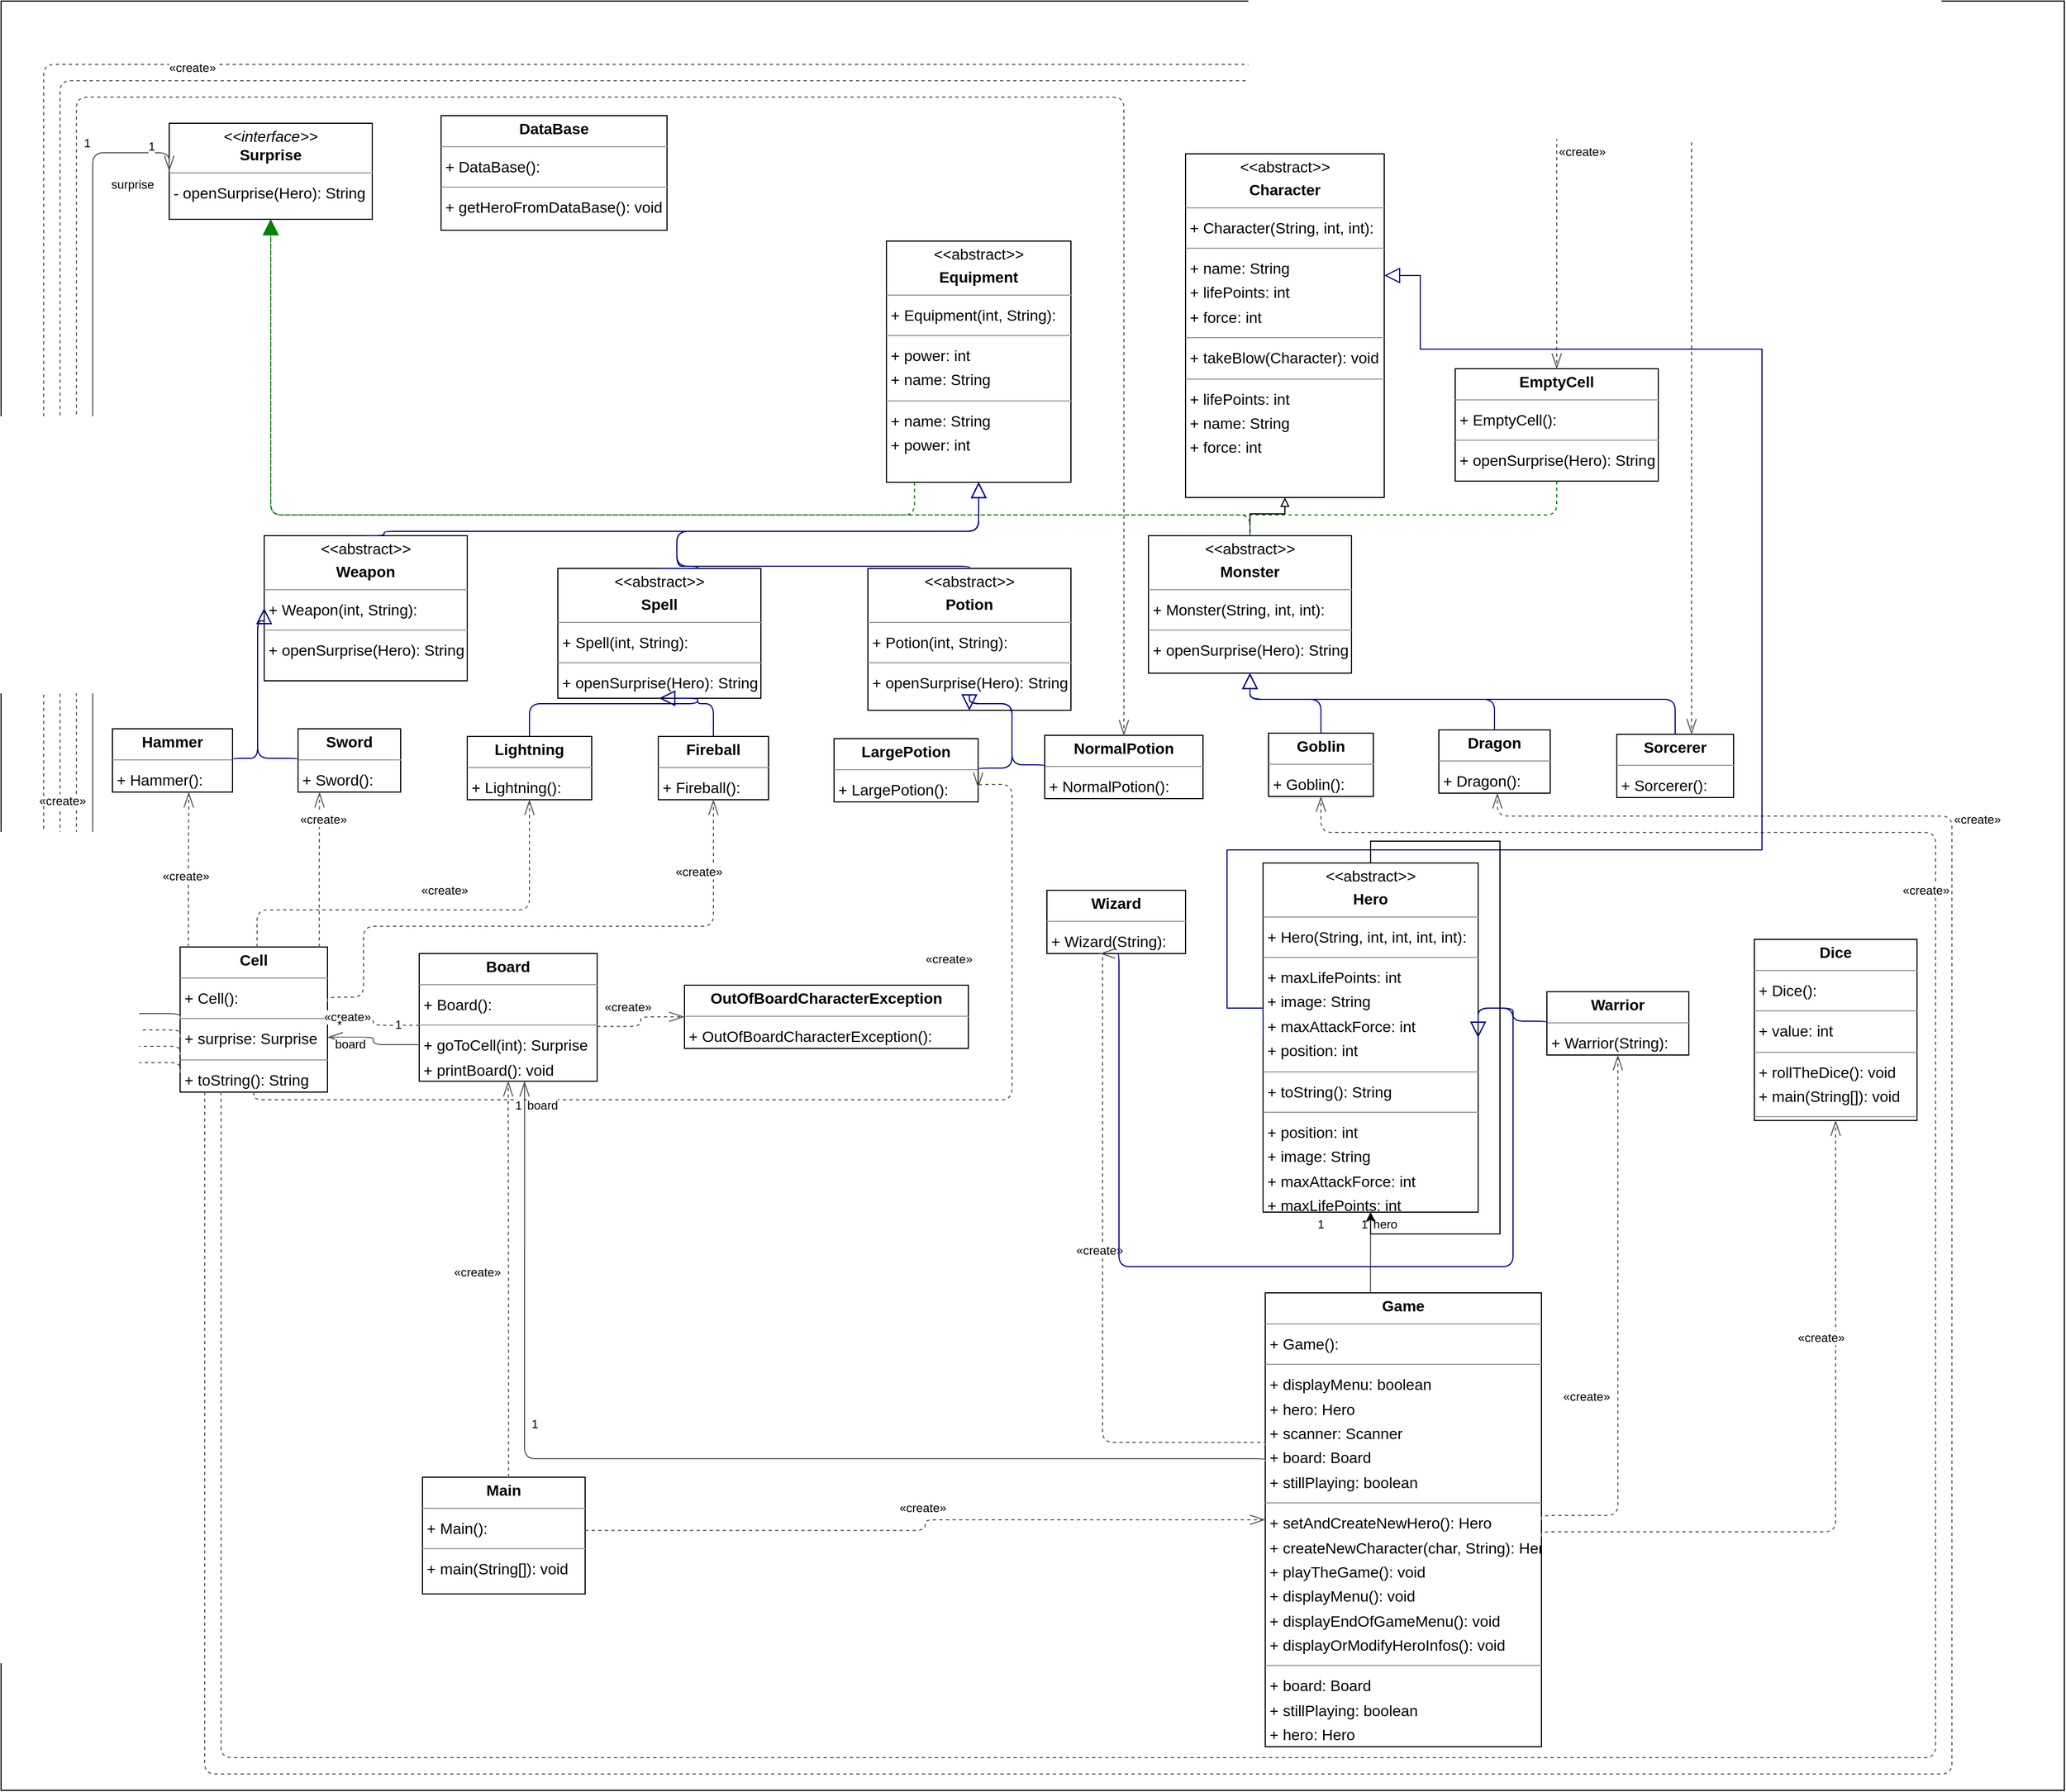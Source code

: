 <mxfile version="18.0.6"><diagram id="Ma9nxzxlFUcB8qag4W-O" name="Page-1"><mxGraphModel dx="3690" dy="2397" grid="1" gridSize="10" guides="1" tooltips="1" connect="1" arrows="1" fold="1" page="1" pageScale="1" pageWidth="2336" pageHeight="1654" background="none" math="0" shadow="0"><root><mxCell id="0"/><mxCell id="1" parent="0"/><mxCell id="KlHQ3Iek662mS0o8JOqW-6" value="" style="whiteSpace=wrap;html=1;" vertex="1" parent="1"><mxGeometry x="-230" y="-120" width="1890" height="1640" as="geometry"/></mxCell><mxCell id="node0" value="&lt;p style=&quot;margin:0px;margin-top:4px;text-align:center;&quot;&gt;&lt;b&gt;Board&lt;/b&gt;&lt;/p&gt;&lt;hr size=&quot;1&quot;/&gt;&lt;p style=&quot;margin:0 0 0 4px;line-height:1.6;&quot;&gt;+ Board(): &lt;/p&gt;&lt;hr size=&quot;1&quot;/&gt;&lt;p style=&quot;margin:0 0 0 4px;line-height:1.6;&quot;&gt;+ goToCell(int): Surprise&lt;br/&gt;+ printBoard(): void&lt;/p&gt;" style="verticalAlign=top;align=left;overflow=fill;fontSize=14;fontFamily=Helvetica;html=1;rounded=0;shadow=0;comic=0;labelBackgroundColor=none;strokeWidth=1;" parent="1" vertex="1"><mxGeometry x="153" y="753" width="163" height="117" as="geometry"/></mxCell><mxCell id="node24" value="&lt;p style=&quot;margin:0px;margin-top:4px;text-align:center;&quot;&gt;&lt;b&gt;Cell&lt;/b&gt;&lt;/p&gt;&lt;hr size=&quot;1&quot;/&gt;&lt;p style=&quot;margin:0 0 0 4px;line-height:1.6;&quot;&gt;+ Cell(): &lt;/p&gt;&lt;hr size=&quot;1&quot;/&gt;&lt;p style=&quot;margin:0 0 0 4px;line-height:1.6;&quot;&gt;+ surprise: Surprise&lt;/p&gt;&lt;hr size=&quot;1&quot;/&gt;&lt;p style=&quot;margin:0 0 0 4px;line-height:1.6;&quot;&gt;+ toString(): String&lt;/p&gt;&lt;hr size=&quot;1&quot;/&gt;&lt;p style=&quot;margin:0 0 0 4px;line-height:1.6;&quot;&gt;+ surprise: Surprise&lt;/p&gt;" style="verticalAlign=top;align=left;overflow=fill;fontSize=14;fontFamily=Helvetica;html=1;rounded=0;shadow=0;comic=0;labelBackgroundColor=none;strokeWidth=1;" parent="1" vertex="1"><mxGeometry x="-66" y="747" width="135" height="133" as="geometry"/></mxCell><mxCell id="node17" value="&lt;p style=&quot;margin:0px;margin-top:4px;text-align:center;&quot;&gt;&lt;i&gt;&amp;lt;&amp;lt;&lt;/i&gt;abstract&lt;i&gt;&amp;gt;&amp;gt;&lt;/i&gt;&lt;/p&gt;&lt;p style=&quot;margin:0px;margin-top:4px;text-align:center;&quot;&gt;&lt;b&gt;&lt;/b&gt;&lt;/p&gt;&lt;p style=&quot;margin:0px;margin-top:4px;text-align:center;&quot;&gt;&lt;b&gt;Character&lt;/b&gt;&lt;/p&gt;&lt;hr size=&quot;1&quot;&gt;&lt;p style=&quot;margin:0 0 0 4px;line-height:1.6;&quot;&gt;+ Character(String, int, int): &lt;/p&gt;&lt;hr size=&quot;1&quot;&gt;&lt;p style=&quot;margin:0 0 0 4px;line-height:1.6;&quot;&gt;+ name: String&lt;br&gt;+ lifePoints: int&lt;br&gt;+ force: int&lt;/p&gt;&lt;hr size=&quot;1&quot;&gt;&lt;p style=&quot;margin:0 0 0 4px;line-height:1.6;&quot;&gt;+ takeBlow(Character): void&lt;/p&gt;&lt;hr size=&quot;1&quot;&gt;&lt;p style=&quot;margin:0 0 0 4px;line-height:1.6;&quot;&gt;+ lifePoints: int&lt;br&gt;+ name: String&lt;br&gt;+ force: int&lt;/p&gt;" style="verticalAlign=top;align=left;overflow=fill;fontSize=14;fontFamily=Helvetica;html=1;rounded=0;shadow=0;comic=0;labelBackgroundColor=none;strokeWidth=1;" parent="1" vertex="1"><mxGeometry x="855" y="20" width="182" height="315" as="geometry"/></mxCell><mxCell id="node3" value="&lt;p style=&quot;margin:0px;margin-top:4px;text-align:center;&quot;&gt;&lt;b&gt;DataBase&lt;/b&gt;&lt;/p&gt;&lt;hr size=&quot;1&quot;/&gt;&lt;p style=&quot;margin:0 0 0 4px;line-height:1.6;&quot;&gt;+ DataBase(): &lt;/p&gt;&lt;hr size=&quot;1&quot;/&gt;&lt;p style=&quot;margin:0 0 0 4px;line-height:1.6;&quot;&gt;+ getHeroFromDataBase(): void&lt;/p&gt;" style="verticalAlign=top;align=left;overflow=fill;fontSize=14;fontFamily=Helvetica;html=1;rounded=0;shadow=0;comic=0;labelBackgroundColor=none;strokeWidth=1;" parent="1" vertex="1"><mxGeometry x="173" y="-15" width="207" height="105" as="geometry"/></mxCell><mxCell id="node11" value="&lt;p style=&quot;margin:0px;margin-top:4px;text-align:center;&quot;&gt;&lt;b&gt;Dice&lt;/b&gt;&lt;/p&gt;&lt;hr size=&quot;1&quot;/&gt;&lt;p style=&quot;margin:0 0 0 4px;line-height:1.6;&quot;&gt;+ Dice(): &lt;/p&gt;&lt;hr size=&quot;1&quot;/&gt;&lt;p style=&quot;margin:0 0 0 4px;line-height:1.6;&quot;&gt;+ value: int&lt;/p&gt;&lt;hr size=&quot;1&quot;/&gt;&lt;p style=&quot;margin:0 0 0 4px;line-height:1.6;&quot;&gt;+ rollTheDice(): void&lt;br/&gt;+ main(String[]): void&lt;/p&gt;&lt;hr size=&quot;1&quot;/&gt;&lt;p style=&quot;margin:0 0 0 4px;line-height:1.6;&quot;&gt;+ value: int&lt;/p&gt;" style="verticalAlign=top;align=left;overflow=fill;fontSize=14;fontFamily=Helvetica;html=1;rounded=0;shadow=0;comic=0;labelBackgroundColor=none;strokeWidth=1;" parent="1" vertex="1"><mxGeometry x="1376" y="740" width="149" height="166" as="geometry"/></mxCell><mxCell id="node7" value="&lt;p style=&quot;margin:0px;margin-top:4px;text-align:center;&quot;&gt;&lt;b&gt;Dragon&lt;/b&gt;&lt;/p&gt;&lt;hr size=&quot;1&quot;/&gt;&lt;p style=&quot;margin:0 0 0 4px;line-height:1.6;&quot;&gt;+ Dragon(): &lt;/p&gt;" style="verticalAlign=top;align=left;overflow=fill;fontSize=14;fontFamily=Helvetica;html=1;rounded=0;shadow=0;comic=0;labelBackgroundColor=none;strokeWidth=1;" parent="1" vertex="1"><mxGeometry x="1087" y="548" width="102" height="58" as="geometry"/></mxCell><mxCell id="node20" value="&lt;p style=&quot;margin:0px;margin-top:4px;text-align:center;&quot;&gt;&lt;b&gt;EmptyCell&lt;/b&gt;&lt;/p&gt;&lt;hr size=&quot;1&quot;/&gt;&lt;p style=&quot;margin:0 0 0 4px;line-height:1.6;&quot;&gt;+ EmptyCell(): &lt;/p&gt;&lt;hr size=&quot;1&quot;/&gt;&lt;p style=&quot;margin:0 0 0 4px;line-height:1.6;&quot;&gt;+ openSurprise(Hero): String&lt;/p&gt;" style="verticalAlign=top;align=left;overflow=fill;fontSize=14;fontFamily=Helvetica;html=1;rounded=0;shadow=0;comic=0;labelBackgroundColor=none;strokeWidth=1;" parent="1" vertex="1"><mxGeometry x="1102" y="217" width="186" height="103" as="geometry"/></mxCell><mxCell id="node26" value="&lt;p style=&quot;margin:0px;margin-top:4px;text-align:center;&quot;&gt;&lt;i&gt;&amp;lt;&amp;lt;&lt;/i&gt;abstract&lt;i&gt;&amp;gt;&amp;gt;&lt;/i&gt;&lt;/p&gt;&lt;p style=&quot;margin:0px;margin-top:4px;text-align:center;&quot;&gt;&lt;b&gt;&lt;/b&gt;&lt;/p&gt;&lt;p style=&quot;margin:0px;margin-top:4px;text-align:center;&quot;&gt;&lt;b&gt;Equipment&lt;/b&gt;&lt;/p&gt;&lt;hr size=&quot;1&quot;&gt;&lt;p style=&quot;margin:0 0 0 4px;line-height:1.6;&quot;&gt;+ Equipment(int, String): &lt;/p&gt;&lt;hr size=&quot;1&quot;&gt;&lt;p style=&quot;margin:0 0 0 4px;line-height:1.6;&quot;&gt;+ power: int&lt;br&gt;+ name: String&lt;/p&gt;&lt;hr size=&quot;1&quot;&gt;&lt;p style=&quot;margin:0 0 0 4px;line-height:1.6;&quot;&gt;+ name: String&lt;br&gt;+ power: int&lt;/p&gt;" style="verticalAlign=top;align=left;overflow=fill;fontSize=14;fontFamily=Helvetica;html=1;rounded=0;shadow=0;comic=0;labelBackgroundColor=none;strokeWidth=1;" parent="1" vertex="1"><mxGeometry x="581" y="100" width="169" height="221" as="geometry"/></mxCell><mxCell id="node10" value="&lt;p style=&quot;margin:0px;margin-top:4px;text-align:center;&quot;&gt;&lt;b&gt;Fireball&lt;/b&gt;&lt;/p&gt;&lt;hr size=&quot;1&quot;/&gt;&lt;p style=&quot;margin:0 0 0 4px;line-height:1.6;&quot;&gt;+ Fireball(): &lt;/p&gt;" style="verticalAlign=top;align=left;overflow=fill;fontSize=14;fontFamily=Helvetica;html=1;rounded=0;shadow=0;comic=0;labelBackgroundColor=none;strokeWidth=1;" parent="1" vertex="1"><mxGeometry x="372" y="554" width="101" height="58" as="geometry"/></mxCell><mxCell id="node19" value="&lt;p style=&quot;margin:0px;margin-top:4px;text-align:center;&quot;&gt;&lt;b&gt;Game&lt;/b&gt;&lt;/p&gt;&lt;hr size=&quot;1&quot;/&gt;&lt;p style=&quot;margin:0 0 0 4px;line-height:1.6;&quot;&gt;+ Game(): &lt;/p&gt;&lt;hr size=&quot;1&quot;/&gt;&lt;p style=&quot;margin:0 0 0 4px;line-height:1.6;&quot;&gt;+ displayMenu: boolean&lt;br/&gt;+ hero: Hero&lt;br/&gt;+ scanner: Scanner&lt;br/&gt;+ board: Board&lt;br/&gt;+ stillPlaying: boolean&lt;/p&gt;&lt;hr size=&quot;1&quot;/&gt;&lt;p style=&quot;margin:0 0 0 4px;line-height:1.6;&quot;&gt;+ setAndCreateNewHero(): Hero&lt;br/&gt;+ createNewCharacter(char, String): Hero&lt;br/&gt;+ playTheGame(): void&lt;br/&gt;+ displayMenu(): void&lt;br/&gt;+ displayEndOfGameMenu(): void&lt;br/&gt;+ displayOrModifyHeroInfos(): void&lt;/p&gt;&lt;hr size=&quot;1&quot;/&gt;&lt;p style=&quot;margin:0 0 0 4px;line-height:1.6;&quot;&gt;+ board: Board&lt;br/&gt;+ stillPlaying: boolean&lt;br/&gt;+ hero: Hero&lt;br/&gt;+ scanner: Scanner&lt;br/&gt;+ displayMenu: boolean&lt;/p&gt;" style="verticalAlign=top;align=left;overflow=fill;fontSize=14;fontFamily=Helvetica;html=1;rounded=0;shadow=0;comic=0;labelBackgroundColor=none;strokeWidth=1;" parent="1" vertex="1"><mxGeometry x="928" y="1064" width="253" height="416" as="geometry"/></mxCell><mxCell id="node22" value="&lt;p style=&quot;margin:0px;margin-top:4px;text-align:center;&quot;&gt;&lt;b&gt;Goblin&lt;/b&gt;&lt;/p&gt;&lt;hr size=&quot;1&quot;/&gt;&lt;p style=&quot;margin:0 0 0 4px;line-height:1.6;&quot;&gt;+ Goblin(): &lt;/p&gt;" style="verticalAlign=top;align=left;overflow=fill;fontSize=14;fontFamily=Helvetica;html=1;rounded=0;shadow=0;comic=0;labelBackgroundColor=none;strokeWidth=1;" parent="1" vertex="1"><mxGeometry x="931" y="551" width="96" height="58" as="geometry"/></mxCell><mxCell id="node4" value="&lt;p style=&quot;margin:0px;margin-top:4px;text-align:center;&quot;&gt;&lt;b&gt;Hammer&lt;/b&gt;&lt;/p&gt;&lt;hr size=&quot;1&quot;/&gt;&lt;p style=&quot;margin:0 0 0 4px;line-height:1.6;&quot;&gt;+ Hammer(): &lt;/p&gt;" style="verticalAlign=top;align=left;overflow=fill;fontSize=14;fontFamily=Helvetica;html=1;rounded=0;shadow=0;comic=0;labelBackgroundColor=none;strokeWidth=1;" parent="1" vertex="1"><mxGeometry x="-128" y="547" width="110" height="58" as="geometry"/></mxCell><mxCell id="node5" value="&lt;p style=&quot;margin:0px;margin-top:4px;text-align:center;&quot;&gt;&lt;i&gt;&amp;lt;&amp;lt;&lt;/i&gt;abstract&lt;i&gt;&amp;gt;&amp;gt;&lt;/i&gt;&lt;/p&gt;&lt;p style=&quot;margin:0px;margin-top:4px;text-align:center;&quot;&gt;&lt;/p&gt;&lt;p style=&quot;margin:0px;margin-top:4px;text-align:center;&quot;&gt;&lt;b&gt;Hero&lt;/b&gt;&lt;/p&gt;&lt;hr size=&quot;1&quot;&gt;&lt;p style=&quot;margin:0 0 0 4px;line-height:1.6;&quot;&gt;+ Hero(String, int, int, int, int): &lt;/p&gt;&lt;hr size=&quot;1&quot;&gt;&lt;p style=&quot;margin:0 0 0 4px;line-height:1.6;&quot;&gt;+ maxLifePoints: int&lt;br&gt;+ image: String&lt;br&gt;+ maxAttackForce: int&lt;br&gt;+ position: int&lt;/p&gt;&lt;hr size=&quot;1&quot;&gt;&lt;p style=&quot;margin:0 0 0 4px;line-height:1.6;&quot;&gt;+ toString(): String&lt;/p&gt;&lt;hr size=&quot;1&quot;&gt;&lt;p style=&quot;margin:0 0 0 4px;line-height:1.6;&quot;&gt;+ position: int&lt;br&gt;+ image: String&lt;br&gt;+ maxAttackForce: int&lt;br&gt;+ maxLifePoints: int&lt;/p&gt;" style="verticalAlign=top;align=left;overflow=fill;fontSize=14;fontFamily=Helvetica;html=1;rounded=0;shadow=0;comic=0;labelBackgroundColor=none;strokeWidth=1;" parent="1" vertex="1"><mxGeometry x="926" y="670" width="197" height="320" as="geometry"/></mxCell><mxCell id="node25" value="&lt;p style=&quot;margin:0px;margin-top:4px;text-align:center;&quot;&gt;&lt;b&gt;LargePotion&lt;/b&gt;&lt;/p&gt;&lt;hr size=&quot;1&quot;/&gt;&lt;p style=&quot;margin:0 0 0 4px;line-height:1.6;&quot;&gt;+ LargePotion(): &lt;/p&gt;" style="verticalAlign=top;align=left;overflow=fill;fontSize=14;fontFamily=Helvetica;html=1;rounded=0;shadow=0;comic=0;labelBackgroundColor=none;strokeWidth=1;" parent="1" vertex="1"><mxGeometry x="533" y="556" width="132" height="58" as="geometry"/></mxCell><mxCell id="node12" value="&lt;p style=&quot;margin:0px;margin-top:4px;text-align:center;&quot;&gt;&lt;b&gt;Lightning&lt;/b&gt;&lt;/p&gt;&lt;hr size=&quot;1&quot;/&gt;&lt;p style=&quot;margin:0 0 0 4px;line-height:1.6;&quot;&gt;+ Lightning(): &lt;/p&gt;" style="verticalAlign=top;align=left;overflow=fill;fontSize=14;fontFamily=Helvetica;html=1;rounded=0;shadow=0;comic=0;labelBackgroundColor=none;strokeWidth=1;" parent="1" vertex="1"><mxGeometry x="197" y="554" width="114" height="58" as="geometry"/></mxCell><mxCell id="node23" value="&lt;p style=&quot;margin:0px;margin-top:4px;text-align:center;&quot;&gt;&lt;b&gt;Main&lt;/b&gt;&lt;/p&gt;&lt;hr size=&quot;1&quot;/&gt;&lt;p style=&quot;margin:0 0 0 4px;line-height:1.6;&quot;&gt;+ Main(): &lt;/p&gt;&lt;hr size=&quot;1&quot;/&gt;&lt;p style=&quot;margin:0 0 0 4px;line-height:1.6;&quot;&gt;+ main(String[]): void&lt;/p&gt;" style="verticalAlign=top;align=left;overflow=fill;fontSize=14;fontFamily=Helvetica;html=1;rounded=0;shadow=0;comic=0;labelBackgroundColor=none;strokeWidth=1;" parent="1" vertex="1"><mxGeometry x="156" y="1233" width="149" height="107" as="geometry"/></mxCell><mxCell id="KlHQ3Iek662mS0o8JOqW-5" style="edgeStyle=orthogonalEdgeStyle;rounded=0;orthogonalLoop=1;jettySize=auto;html=1;endArrow=block;endFill=0;" edge="1" parent="1" source="node2" target="node17"><mxGeometry relative="1" as="geometry"/></mxCell><mxCell id="node2" value="&lt;p style=&quot;margin:0px;margin-top:4px;text-align:center;&quot;&gt;&lt;i&gt;&amp;lt;&amp;lt;&lt;/i&gt;abstract&lt;i&gt;&amp;gt;&amp;gt;&lt;/i&gt;&lt;/p&gt;&lt;p style=&quot;margin:0px;margin-top:4px;text-align:center;&quot;&gt;&lt;b&gt;Monster&lt;/b&gt;&lt;/p&gt;&lt;hr size=&quot;1&quot;&gt;&lt;p style=&quot;margin:0 0 0 4px;line-height:1.6;&quot;&gt;+ Monster(String, int, int): &lt;/p&gt;&lt;hr size=&quot;1&quot;&gt;&lt;p style=&quot;margin:0 0 0 4px;line-height:1.6;&quot;&gt;+ openSurprise(Hero): String&lt;/p&gt;" style="verticalAlign=top;align=left;overflow=fill;fontSize=14;fontFamily=Helvetica;html=1;rounded=0;shadow=0;comic=0;labelBackgroundColor=none;strokeWidth=1;" parent="1" vertex="1"><mxGeometry x="821" y="370" width="186" height="126" as="geometry"/></mxCell><mxCell id="node14" value="&lt;p style=&quot;margin:0px;margin-top:4px;text-align:center;&quot;&gt;&lt;b&gt;NormalPotion&lt;/b&gt;&lt;/p&gt;&lt;hr size=&quot;1&quot;/&gt;&lt;p style=&quot;margin:0 0 0 4px;line-height:1.6;&quot;&gt;+ NormalPotion(): &lt;/p&gt;" style="verticalAlign=top;align=left;overflow=fill;fontSize=14;fontFamily=Helvetica;html=1;rounded=0;shadow=0;comic=0;labelBackgroundColor=none;strokeWidth=1;" parent="1" vertex="1"><mxGeometry x="726" y="553" width="145" height="58" as="geometry"/></mxCell><mxCell id="node16" value="&lt;p style=&quot;margin:0px;margin-top:4px;text-align:center;&quot;&gt;&lt;b&gt;OutOfBoardCharacterException&lt;/b&gt;&lt;/p&gt;&lt;hr size=&quot;1&quot;/&gt;&lt;p style=&quot;margin:0 0 0 4px;line-height:1.6;&quot;&gt;+ OutOfBoardCharacterException(): &lt;/p&gt;" style="verticalAlign=top;align=left;overflow=fill;fontSize=14;fontFamily=Helvetica;html=1;rounded=0;shadow=0;comic=0;labelBackgroundColor=none;strokeWidth=1;" parent="1" vertex="1"><mxGeometry x="396" y="782" width="260" height="58" as="geometry"/></mxCell><mxCell id="node1" value="&lt;p style=&quot;margin:0px;margin-top:4px;text-align:center;&quot;&gt;&lt;i&gt;&amp;lt;&amp;lt;&lt;/i&gt;abstract&lt;i&gt;&amp;gt;&amp;gt;&lt;/i&gt;&lt;/p&gt;&lt;p style=&quot;margin:0px;margin-top:4px;text-align:center;&quot;&gt;&lt;b&gt;&lt;/b&gt;&lt;/p&gt;&lt;p style=&quot;margin:0px;margin-top:4px;text-align:center;&quot;&gt;&lt;b&gt;Potion&lt;/b&gt;&lt;/p&gt;&lt;hr size=&quot;1&quot;&gt;&lt;p style=&quot;margin:0 0 0 4px;line-height:1.6;&quot;&gt;+ Potion(int, String): &lt;/p&gt;&lt;hr size=&quot;1&quot;&gt;&lt;p style=&quot;margin:0 0 0 4px;line-height:1.6;&quot;&gt;+ openSurprise(Hero): String&lt;/p&gt;" style="verticalAlign=top;align=left;overflow=fill;fontSize=14;fontFamily=Helvetica;html=1;rounded=0;shadow=0;comic=0;labelBackgroundColor=none;strokeWidth=1;" parent="1" vertex="1"><mxGeometry x="564" y="400" width="186" height="130" as="geometry"/></mxCell><mxCell id="node15" value="&lt;p style=&quot;margin:0px;margin-top:4px;text-align:center;&quot;&gt;&lt;b&gt;Sorcerer&lt;/b&gt;&lt;/p&gt;&lt;hr size=&quot;1&quot;/&gt;&lt;p style=&quot;margin:0 0 0 4px;line-height:1.6;&quot;&gt;+ Sorcerer(): &lt;/p&gt;" style="verticalAlign=top;align=left;overflow=fill;fontSize=14;fontFamily=Helvetica;html=1;rounded=0;shadow=0;comic=0;labelBackgroundColor=none;strokeWidth=1;" parent="1" vertex="1"><mxGeometry x="1250" y="552" width="107" height="58" as="geometry"/></mxCell><mxCell id="node21" value="&lt;p style=&quot;margin:0px;margin-top:4px;text-align:center;&quot;&gt;&lt;i&gt;&amp;lt;&amp;lt;&lt;/i&gt;abstract&lt;i&gt;&amp;gt;&amp;gt;&lt;/i&gt;&lt;/p&gt;&lt;p style=&quot;margin:0px;margin-top:4px;text-align:center;&quot;&gt;&lt;b&gt;&lt;/b&gt;&lt;/p&gt;&lt;p style=&quot;margin:0px;margin-top:4px;text-align:center;&quot;&gt;&lt;b&gt;Spell&lt;/b&gt;&lt;/p&gt;&lt;hr size=&quot;1&quot;&gt;&lt;p style=&quot;margin:0 0 0 4px;line-height:1.6;&quot;&gt;+ Spell(int, String): &lt;/p&gt;&lt;hr size=&quot;1&quot;&gt;&lt;p style=&quot;margin:0 0 0 4px;line-height:1.6;&quot;&gt;+ openSurprise(Hero): String&lt;/p&gt;" style="verticalAlign=top;align=left;overflow=fill;fontSize=14;fontFamily=Helvetica;html=1;rounded=0;shadow=0;comic=0;labelBackgroundColor=none;strokeWidth=1;" parent="1" vertex="1"><mxGeometry x="280" y="400" width="186" height="119" as="geometry"/></mxCell><mxCell id="node6" value="&lt;p style=&quot;margin:0px;margin-top:4px;text-align:center;&quot;&gt;&lt;i&gt;&amp;lt;&amp;lt;interface&amp;gt;&amp;gt;&lt;/i&gt;&lt;br&gt;&lt;b&gt;Surprise&lt;/b&gt;&lt;/p&gt;&lt;hr size=&quot;1&quot;&gt;&lt;p style=&quot;margin:0 0 0 4px;line-height:1.6;&quot;&gt;- openSurprise(Hero): String&lt;/p&gt;" style="verticalAlign=top;align=left;overflow=fill;fontSize=14;fontFamily=Helvetica;html=1;rounded=0;shadow=0;comic=0;labelBackgroundColor=none;strokeWidth=1;" parent="1" vertex="1"><mxGeometry x="-76" y="-8" width="186" height="88" as="geometry"/></mxCell><mxCell id="node9" value="&lt;p style=&quot;margin:0px;margin-top:4px;text-align:center;&quot;&gt;&lt;b&gt;Sword&lt;/b&gt;&lt;/p&gt;&lt;hr size=&quot;1&quot;/&gt;&lt;p style=&quot;margin:0 0 0 4px;line-height:1.6;&quot;&gt;+ Sword(): &lt;/p&gt;" style="verticalAlign=top;align=left;overflow=fill;fontSize=14;fontFamily=Helvetica;html=1;rounded=0;shadow=0;comic=0;labelBackgroundColor=none;strokeWidth=1;" parent="1" vertex="1"><mxGeometry x="42" y="547" width="94" height="58" as="geometry"/></mxCell><mxCell id="node18" value="&lt;p style=&quot;margin:0px;margin-top:4px;text-align:center;&quot;&gt;&lt;b&gt;Warrior&lt;/b&gt;&lt;/p&gt;&lt;hr size=&quot;1&quot;/&gt;&lt;p style=&quot;margin:0 0 0 4px;line-height:1.6;&quot;&gt;+ Warrior(String): &lt;/p&gt;" style="verticalAlign=top;align=left;overflow=fill;fontSize=14;fontFamily=Helvetica;html=1;rounded=0;shadow=0;comic=0;labelBackgroundColor=none;strokeWidth=1;" parent="1" vertex="1"><mxGeometry x="1186" y="788" width="130" height="58" as="geometry"/></mxCell><mxCell id="node8" value="&lt;p style=&quot;margin:0px;margin-top:4px;text-align:center;&quot;&gt;&lt;i&gt;&amp;lt;&amp;lt;&lt;/i&gt;abstract&lt;i&gt;&amp;gt;&amp;gt;&lt;/i&gt;&lt;/p&gt;&lt;p style=&quot;margin:0px;margin-top:4px;text-align:center;&quot;&gt;&lt;b&gt;&lt;/b&gt;&lt;/p&gt;&lt;p style=&quot;margin:0px;margin-top:4px;text-align:center;&quot;&gt;&lt;b&gt;Weapon&lt;/b&gt;&lt;/p&gt;&lt;hr size=&quot;1&quot;&gt;&lt;p style=&quot;margin:0 0 0 4px;line-height:1.6;&quot;&gt;+ Weapon(int, String): &lt;/p&gt;&lt;hr size=&quot;1&quot;&gt;&lt;p style=&quot;margin:0 0 0 4px;line-height:1.6;&quot;&gt;+ openSurprise(Hero): String&lt;/p&gt;" style="verticalAlign=top;align=left;overflow=fill;fontSize=14;fontFamily=Helvetica;html=1;rounded=0;shadow=0;comic=0;labelBackgroundColor=none;strokeWidth=1;" parent="1" vertex="1"><mxGeometry x="11" y="370" width="186" height="133" as="geometry"/></mxCell><mxCell id="node13" value="&lt;p style=&quot;margin:0px;margin-top:4px;text-align:center;&quot;&gt;&lt;b&gt;Wizard&lt;/b&gt;&lt;/p&gt;&lt;hr size=&quot;1&quot;/&gt;&lt;p style=&quot;margin:0 0 0 4px;line-height:1.6;&quot;&gt;+ Wizard(String): &lt;/p&gt;" style="verticalAlign=top;align=left;overflow=fill;fontSize=14;fontFamily=Helvetica;html=1;rounded=0;shadow=0;comic=0;labelBackgroundColor=none;strokeWidth=1;" parent="1" vertex="1"><mxGeometry x="728" y="695" width="127" height="58" as="geometry"/></mxCell><mxCell id="edge24" value="" style="html=1;rounded=1;edgeStyle=orthogonalEdgeStyle;dashed=1;startArrow=none;endArrow=openThin;endSize=12;strokeColor=#595959;exitX=0.000;exitY=0.562;exitDx=0;exitDy=0;entryX=1.000;entryY=0.500;entryDx=0;entryDy=0;" parent="1" source="node0" target="node24" edge="1"><mxGeometry width="50" height="50" relative="1" as="geometry"><Array as="points"/></mxGeometry></mxCell><mxCell id="label146" value="«create»" style="edgeLabel;resizable=0;html=1;align=left;verticalAlign=top;strokeColor=default;" parent="edge24" vertex="1" connectable="0"><mxGeometry x="64" y="798" as="geometry"/></mxCell><mxCell id="edge26" value="" style="html=1;rounded=1;edgeStyle=orthogonalEdgeStyle;dashed=0;startArrow=diamondThinstartSize=12;endArrow=openThin;endSize=12;strokeColor=#595959;exitX=0.000;exitY=0.714;exitDx=0;exitDy=0;entryX=1.000;entryY=0.622;entryDx=0;entryDy=0;" parent="1" source="node0" target="node24" edge="1"><mxGeometry width="50" height="50" relative="1" as="geometry"><Array as="points"/></mxGeometry></mxCell><mxCell id="label156" value="1" style="edgeLabel;resizable=0;html=1;align=left;verticalAlign=top;strokeColor=default;" parent="edge26" vertex="1" connectable="0"><mxGeometry x="129" y="805" as="geometry"/></mxCell><mxCell id="label160" value="*" style="edgeLabel;resizable=0;html=1;align=left;verticalAlign=top;strokeColor=default;" parent="edge26" vertex="1" connectable="0"><mxGeometry x="76" y="805" as="geometry"/></mxCell><mxCell id="label161" value="board" style="edgeLabel;resizable=0;html=1;align=left;verticalAlign=top;strokeColor=default;" parent="edge26" vertex="1" connectable="0"><mxGeometry x="74" y="823" as="geometry"/></mxCell><mxCell id="edge36" value="" style="html=1;rounded=1;edgeStyle=orthogonalEdgeStyle;dashed=1;startArrow=none;endArrow=openThin;endSize=12;strokeColor=#595959;exitX=1.000;exitY=0.571;exitDx=0;exitDy=0;entryX=0.000;entryY=0.500;entryDx=0;entryDy=0;" parent="1" source="node0" target="node16" edge="1"><mxGeometry width="50" height="50" relative="1" as="geometry"><Array as="points"/></mxGeometry></mxCell><mxCell id="label218" value="«create»" style="edgeLabel;resizable=0;html=1;align=left;verticalAlign=top;strokeColor=default;" parent="edge36" vertex="1" connectable="0"><mxGeometry x="321" y="789" as="geometry"/></mxCell><mxCell id="edge34" value="" style="html=1;rounded=1;edgeStyle=orthogonalEdgeStyle;dashed=1;startArrow=none;endArrow=openThin;endSize=12;strokeColor=#595959;exitX=0.167;exitY=1.000;exitDx=0;exitDy=0;entryX=0.526;entryY=1.001;entryDx=0;entryDy=0;" parent="1" source="node24" target="node7" edge="1"><mxGeometry width="50" height="50" relative="1" as="geometry"><Array as="points"><mxPoint x="-43" y="1505"/><mxPoint x="1557" y="1505"/><mxPoint x="1557" y="627"/><mxPoint x="1141" y="627"/></Array></mxGeometry></mxCell><mxCell id="label206" value="«create»" style="edgeLabel;resizable=0;html=1;align=left;verticalAlign=top;strokeColor=default;" parent="edge34" vertex="1" connectable="0"><mxGeometry x="1557" y="617" as="geometry"/></mxCell><mxCell id="edge19" value="" style="html=1;rounded=1;edgeStyle=orthogonalEdgeStyle;dashed=1;startArrow=none;endArrow=openThin;endSize=12;strokeColor=#595959;exitX=0.000;exitY=0.744;exitDx=0;exitDy=0;entryX=0.500;entryY=0.000;entryDx=0;entryDy=0;" parent="1" source="node24" target="node20" edge="1"><mxGeometry width="50" height="50" relative="1" as="geometry"><Array as="points"><mxPoint x="-176" y="838"/><mxPoint x="-176" y="-47"/><mxPoint x="1195" y="-47"/></Array></mxGeometry></mxCell><mxCell id="label116" value="«create»" style="edgeLabel;resizable=0;html=1;align=left;verticalAlign=top;strokeColor=default;" parent="edge19" vertex="1" connectable="0"><mxGeometry x="1195" y="5" as="geometry"/></mxCell><mxCell id="edge30" value="" style="html=1;rounded=1;edgeStyle=orthogonalEdgeStyle;dashed=1;startArrow=none;endArrow=openThin;endSize=12;strokeColor=#595959;exitX=1.000;exitY=0.378;exitDx=0;exitDy=0;entryX=0.500;entryY=1.001;entryDx=0;entryDy=0;" parent="1" source="node24" target="node10" edge="1"><mxGeometry width="50" height="50" relative="1" as="geometry"><Array as="points"><mxPoint x="102" y="793"/><mxPoint x="102" y="728"/><mxPoint x="422" y="728"/></Array></mxGeometry></mxCell><mxCell id="label182" value="«create»" style="edgeLabel;resizable=0;html=1;align=left;verticalAlign=top;strokeColor=default;" parent="edge30" vertex="1" connectable="0"><mxGeometry x="386" y="665" as="geometry"/></mxCell><mxCell id="edge29" value="" style="html=1;rounded=1;edgeStyle=orthogonalEdgeStyle;dashed=1;startArrow=none;endArrow=openThin;endSize=12;strokeColor=#595959;exitX=0.278;exitY=1.000;exitDx=0;exitDy=0;entryX=0.500;entryY=1.001;entryDx=0;entryDy=0;" parent="1" source="node24" target="node22" edge="1"><mxGeometry width="50" height="50" relative="1" as="geometry"><Array as="points"><mxPoint x="-28" y="1490"/><mxPoint x="1542" y="1490"/><mxPoint x="1542" y="642"/><mxPoint x="979" y="642"/></Array></mxGeometry></mxCell><mxCell id="label176" value="«create»" style="edgeLabel;resizable=0;html=1;align=left;verticalAlign=top;strokeColor=default;" parent="edge29" vertex="1" connectable="0"><mxGeometry x="1510" y="682" as="geometry"/></mxCell><mxCell id="edge33" value="" style="html=1;rounded=1;edgeStyle=orthogonalEdgeStyle;dashed=1;startArrow=none;endArrow=openThin;endSize=12;strokeColor=#595959;exitX=0.056;exitY=0.000;exitDx=0;exitDy=0;entryX=0.636;entryY=1.001;entryDx=0;entryDy=0;" parent="1" source="node24" target="node4" edge="1"><mxGeometry width="50" height="50" relative="1" as="geometry"><Array as="points"/></mxGeometry></mxCell><mxCell id="label200" value="«create»" style="edgeLabel;resizable=0;html=1;align=left;verticalAlign=top;strokeColor=default;" parent="edge33" vertex="1" connectable="0"><mxGeometry x="-84" y="669" as="geometry"/></mxCell><mxCell id="edge35" value="" style="html=1;rounded=1;edgeStyle=orthogonalEdgeStyle;dashed=1;startArrow=none;endArrow=openThin;endSize=12;strokeColor=#595959;exitX=0.500;exitY=1.000;exitDx=0;exitDy=0;entryX=1.000;entryY=0.778;entryDx=0;entryDy=0;" parent="1" source="node24" target="node25" edge="1"><mxGeometry width="50" height="50" relative="1" as="geometry"><Array as="points"><mxPoint x="2" y="887"/><mxPoint x="696" y="887"/><mxPoint x="696" y="598"/></Array></mxGeometry></mxCell><mxCell id="label212" value="«create»" style="edgeLabel;resizable=0;html=1;align=left;verticalAlign=top;strokeColor=default;" parent="edge35" vertex="1" connectable="0"><mxGeometry x="615" y="745" as="geometry"/></mxCell><mxCell id="edge22" value="" style="html=1;rounded=1;edgeStyle=orthogonalEdgeStyle;dashed=1;startArrow=none;endArrow=openThin;endSize=12;strokeColor=#595959;exitX=0.522;exitY=0.000;exitDx=0;exitDy=0;entryX=0.500;entryY=1.000;entryDx=0;entryDy=0;" parent="1" source="node24" target="node12" edge="1"><mxGeometry width="50" height="50" relative="1" as="geometry"><Array as="points"><mxPoint x="5" y="713"/><mxPoint x="254" y="713"/></Array></mxGeometry></mxCell><mxCell id="label134" value="«create»" style="edgeLabel;resizable=0;html=1;align=left;verticalAlign=top;strokeColor=default;" parent="edge22" vertex="1" connectable="0"><mxGeometry x="153" y="682" as="geometry"/></mxCell><mxCell id="edge37" value="" style="html=1;rounded=1;edgeStyle=orthogonalEdgeStyle;dashed=1;startArrow=none;endArrow=openThin;endSize=12;strokeColor=#595959;exitX=0.000;exitY=0.622;exitDx=0;exitDy=0;entryX=0.500;entryY=0.001;entryDx=0;entryDy=0;" parent="1" source="node24" target="node14" edge="1"><mxGeometry width="50" height="50" relative="1" as="geometry"><Array as="points"><mxPoint x="-161" y="823"/><mxPoint x="-161" y="-32"/><mxPoint x="798" y="-32"/></Array></mxGeometry></mxCell><mxCell id="label224" value="«create»" style="edgeLabel;resizable=0;html=1;align=left;verticalAlign=top;strokeColor=default;" parent="edge37" vertex="1" connectable="0"><mxGeometry x="-197" y="600" as="geometry"/></mxCell><mxCell id="edge39" value="" style="html=1;rounded=1;edgeStyle=orthogonalEdgeStyle;dashed=1;startArrow=none;endArrow=openThin;endSize=12;strokeColor=#595959;exitX=0.000;exitY=0.866;exitDx=0;exitDy=0;entryX=0.640;entryY=0.001;entryDx=0;entryDy=0;" parent="1" source="node24" target="node15" edge="1"><mxGeometry width="50" height="50" relative="1" as="geometry"><Array as="points"><mxPoint x="-191" y="853"/><mxPoint x="-191" y="-62"/><mxPoint x="1318" y="-62"/></Array></mxGeometry></mxCell><mxCell id="label236" value="«create»" style="edgeLabel;resizable=0;html=1;align=left;verticalAlign=top;strokeColor=default;" parent="edge39" vertex="1" connectable="0"><mxGeometry x="-78" y="-72" as="geometry"/></mxCell><mxCell id="edge27" value="" style="html=1;rounded=1;edgeStyle=orthogonalEdgeStyle;dashed=0;startArrow=diamondThinstartSize=12;endArrow=openThin;endSize=12;strokeColor=#595959;exitX=0.000;exitY=0.500;exitDx=0;exitDy=0;entryX=0.000;entryY=0.500;entryDx=0;entryDy=0;" parent="1" source="node24" target="node6" edge="1"><mxGeometry width="50" height="50" relative="1" as="geometry"><Array as="points"><mxPoint x="-146" y="808"/><mxPoint x="-146" y="19"/></Array></mxGeometry></mxCell><mxCell id="label162" value="1" style="edgeLabel;resizable=0;html=1;align=left;verticalAlign=top;strokeColor=default;" parent="edge27" vertex="1" connectable="0"><mxGeometry x="-97" as="geometry"/></mxCell><mxCell id="label166" value="1" style="edgeLabel;resizable=0;html=1;align=left;verticalAlign=top;strokeColor=default;" parent="edge27" vertex="1" connectable="0"><mxGeometry x="-156" y="-3" as="geometry"/></mxCell><mxCell id="label167" value="surprise" style="edgeLabel;resizable=0;html=1;align=left;verticalAlign=top;strokeColor=default;" parent="edge27" vertex="1" connectable="0"><mxGeometry x="-131" y="35" as="geometry"/></mxCell><mxCell id="edge20" value="" style="html=1;rounded=1;edgeStyle=orthogonalEdgeStyle;dashed=1;startArrow=none;endArrow=openThin;endSize=12;strokeColor=#595959;exitX=0.944;exitY=0.000;exitDx=0;exitDy=0;entryX=0.209;entryY=1.001;entryDx=0;entryDy=0;" parent="1" source="node24" target="node9" edge="1"><mxGeometry width="50" height="50" relative="1" as="geometry"><Array as="points"/></mxGeometry></mxCell><mxCell id="label122" value="«create»" style="edgeLabel;resizable=0;html=1;align=left;verticalAlign=top;strokeColor=default;" parent="edge20" vertex="1" connectable="0"><mxGeometry x="42" y="617" as="geometry"/></mxCell><mxCell id="edge4" value="" style="html=1;rounded=1;edgeStyle=orthogonalEdgeStyle;dashed=0;startArrow=none;endArrow=block;endSize=12;strokeColor=#000082;exitX=0.500;exitY=0.001;exitDx=0;exitDy=0;entryX=0.500;entryY=1.000;entryDx=0;entryDy=0;endFill=0;" parent="1" source="node7" target="node2" edge="1"><mxGeometry width="50" height="50" relative="1" as="geometry"><Array as="points"><mxPoint x="1138" y="520"/><mxPoint x="914" y="520"/></Array></mxGeometry></mxCell><mxCell id="edge14" value="" style="html=1;rounded=1;edgeStyle=orthogonalEdgeStyle;dashed=1;startArrow=none;endArrow=block;endSize=12;strokeColor=#008200;exitX=0.500;exitY=1.000;exitDx=0;exitDy=0;entryX=0.500;entryY=1.001;entryDx=0;entryDy=0;" parent="1" source="node20" target="node6" edge="1"><mxGeometry width="50" height="50" relative="1" as="geometry"><Array as="points"><mxPoint x="1195" y="351"/><mxPoint x="17" y="351"/></Array></mxGeometry></mxCell><mxCell id="edge8" value="" style="html=1;rounded=1;edgeStyle=orthogonalEdgeStyle;dashed=1;startArrow=none;endArrow=block;endSize=12;strokeColor=#008200;exitX=0.152;exitY=1.000;exitDx=0;exitDy=0;entryX=0.500;entryY=1.001;entryDx=0;entryDy=0;" parent="1" source="node26" target="node6" edge="1"><mxGeometry width="50" height="50" relative="1" as="geometry"><Array as="points"><mxPoint x="607" y="351"/><mxPoint x="17" y="351"/></Array></mxGeometry></mxCell><mxCell id="edge3" value="" style="html=1;rounded=1;edgeStyle=orthogonalEdgeStyle;dashed=0;startArrow=none;endArrow=block;endSize=12;strokeColor=#000082;exitX=0.500;exitY=0.001;exitDx=0;exitDy=0;entryX=0.500;entryY=1.000;entryDx=0;entryDy=0;endFill=0;" parent="1" source="node10" target="node21" edge="1"><mxGeometry width="50" height="50" relative="1" as="geometry"><Array as="points"><mxPoint x="422" y="524"/><mxPoint x="408" y="524"/></Array></mxGeometry></mxCell><mxCell id="edge23" value="" style="html=1;rounded=1;edgeStyle=orthogonalEdgeStyle;dashed=0;startArrow=diamondThinstartSize=12;endArrow=openThin;endSize=12;strokeColor=#595959;exitX=0.000;exitY=0.371;exitDx=0;exitDy=0;entryX=0.592;entryY=1.000;entryDx=0;entryDy=0;" parent="1" source="node19" target="node0" edge="1"><mxGeometry width="50" height="50" relative="1" as="geometry"><Array as="points"><mxPoint x="250" y="1216"/></Array></mxGeometry></mxCell><mxCell id="label138" value="1" style="edgeLabel;resizable=0;html=1;align=left;verticalAlign=top;strokeColor=default;" parent="edge23" vertex="1" connectable="0"><mxGeometry x="239" y="879" as="geometry"/></mxCell><mxCell id="label142" value="1" style="edgeLabel;resizable=0;html=1;align=left;verticalAlign=top;strokeColor=default;" parent="edge23" vertex="1" connectable="0"><mxGeometry x="254" y="1171" as="geometry"/></mxCell><mxCell id="label143" value="board" style="edgeLabel;resizable=0;html=1;align=left;verticalAlign=top;strokeColor=default;" parent="edge23" vertex="1" connectable="0"><mxGeometry x="250" y="879" as="geometry"/></mxCell><mxCell id="edge28" value="" style="html=1;rounded=1;edgeStyle=orthogonalEdgeStyle;dashed=1;startArrow=none;endArrow=openThin;endSize=12;strokeColor=#595959;exitX=1.000;exitY=0.537;exitDx=0;exitDy=0;entryX=0.500;entryY=1.000;entryDx=0;entryDy=0;" parent="1" source="node19" target="node11" edge="1"><mxGeometry width="50" height="50" relative="1" as="geometry"><Array as="points"><mxPoint x="1450" y="1283"/></Array></mxGeometry></mxCell><mxCell id="label170" value="«create»" style="edgeLabel;resizable=0;html=1;align=left;verticalAlign=top;strokeColor=default;" parent="edge28" vertex="1" connectable="0"><mxGeometry x="1414" y="1092" as="geometry"/></mxCell><mxCell id="edge21" value="" style="html=1;rounded=1;edgeStyle=orthogonalEdgeStyle;dashed=0;startArrow=diamondThinstartSize=12;endArrow=openThin;endSize=12;strokeColor=#595959;exitX=0.381;exitY=0.000;exitDx=0;exitDy=0;entryX=0.500;entryY=1.000;entryDx=0;entryDy=0;" parent="1" source="node19" target="node5" edge="1"><mxGeometry width="50" height="50" relative="1" as="geometry"><Array as="points"/></mxGeometry></mxCell><mxCell id="label126" value="1" style="edgeLabel;resizable=0;html=1;align=left;verticalAlign=top;strokeColor=default;" parent="edge21" vertex="1" connectable="0"><mxGeometry x="1014" y="988" as="geometry"/></mxCell><mxCell id="label130" value="1" style="edgeLabel;resizable=0;html=1;align=left;verticalAlign=top;strokeColor=default;" parent="edge21" vertex="1" connectable="0"><mxGeometry x="974" y="988" as="geometry"/></mxCell><mxCell id="label131" value="hero" style="edgeLabel;resizable=0;html=1;align=left;verticalAlign=top;strokeColor=default;" parent="edge21" vertex="1" connectable="0"><mxGeometry x="1025" y="988" as="geometry"/></mxCell><mxCell id="edge25" value="" style="html=1;rounded=1;edgeStyle=orthogonalEdgeStyle;dashed=1;startArrow=none;endArrow=openThin;endSize=12;strokeColor=#595959;exitX=1.000;exitY=0.500;exitDx=0;exitDy=0;entryX=0.500;entryY=1.000;entryDx=0;entryDy=0;" parent="1" source="node19" target="node18" edge="1"><mxGeometry width="50" height="50" relative="1" as="geometry"><Array as="points"><mxPoint x="1251" y="1268"/></Array></mxGeometry></mxCell><mxCell id="label152" value="«create»" style="edgeLabel;resizable=0;html=1;align=left;verticalAlign=top;strokeColor=default;" parent="edge25" vertex="1" connectable="0"><mxGeometry x="1199" y="1146" as="geometry"/></mxCell><mxCell id="edge31" value="" style="html=1;rounded=1;edgeStyle=orthogonalEdgeStyle;dashed=1;startArrow=none;endArrow=openThin;endSize=12;strokeColor=#595959;exitX=0.000;exitY=0.335;exitDx=0;exitDy=0;entryX=0.382;entryY=1.001;entryDx=0;entryDy=0;" parent="1" source="node19" target="node13" edge="1"><mxGeometry width="50" height="50" relative="1" as="geometry"><Array as="points"><mxPoint x="779" y="1201"/></Array></mxGeometry></mxCell><mxCell id="label188" value="«create»" style="edgeLabel;resizable=0;html=1;align=left;verticalAlign=top;strokeColor=default;" parent="edge31" vertex="1" connectable="0"><mxGeometry x="753" y="1012" as="geometry"/></mxCell><mxCell id="edge15" value="" style="html=1;rounded=1;edgeStyle=orthogonalEdgeStyle;dashed=0;startArrow=none;endArrow=block;endSize=12;strokeColor=#000082;exitX=0.500;exitY=0.000;exitDx=0;exitDy=0;entryX=0.500;entryY=1.000;entryDx=0;entryDy=0;endFill=0;" parent="1" source="node22" target="node2" edge="1"><mxGeometry width="50" height="50" relative="1" as="geometry"><Array as="points"><mxPoint x="979" y="520"/><mxPoint x="914" y="520"/></Array></mxGeometry></mxCell><mxCell id="edge16" value="" style="html=1;rounded=1;edgeStyle=orthogonalEdgeStyle;dashed=0;startArrow=none;endArrow=block;endSize=12;strokeColor=#000082;exitX=1.000;exitY=0.500;exitDx=0;exitDy=0;entryX=0.000;entryY=0.500;entryDx=0;entryDy=0;endFill=0;" parent="1" source="node4" target="node8" edge="1"><mxGeometry width="50" height="50" relative="1" as="geometry"><Array as="points"><mxPoint x="5" y="574"/><mxPoint x="5" y="448"/></Array></mxGeometry></mxCell><mxCell id="edge2" value="" style="html=1;rounded=0;edgeStyle=orthogonalEdgeStyle;dashed=0;startArrow=none;endArrow=block;endSize=12;strokeColor=#000082;exitX=0.000;exitY=0.500;exitDx=0;exitDy=0;entryX=1.000;entryY=0.354;entryDx=0;entryDy=0;endFill=0;" parent="1" source="node5" target="node17" edge="1"><mxGeometry width="50" height="50" relative="1" as="geometry"><Array as="points"><mxPoint x="926" y="803"/><mxPoint x="893" y="803"/><mxPoint x="893" y="658"/><mxPoint x="1383" y="658"/><mxPoint x="1383" y="199"/><mxPoint x="1070" y="199"/><mxPoint x="1070" y="132"/></Array></mxGeometry></mxCell><mxCell id="edge5" value="" style="html=1;rounded=1;edgeStyle=orthogonalEdgeStyle;dashed=0;startArrow=none;endArrow=block;endSize=12;strokeColor=#000082;exitX=1.000;exitY=0.500;exitDx=0;exitDy=0;entryX=0.500;entryY=1.000;entryDx=0;entryDy=0;endFill=0;" parent="1" source="node25" target="node1" edge="1"><mxGeometry width="50" height="50" relative="1" as="geometry"><Array as="points"><mxPoint x="696" y="583"/><mxPoint x="696" y="524"/><mxPoint x="657" y="524"/></Array></mxGeometry></mxCell><mxCell id="edge12" value="" style="html=1;rounded=1;edgeStyle=orthogonalEdgeStyle;dashed=0;startArrow=none;endArrow=block;endSize=12;strokeColor=#000082;exitX=0.500;exitY=0.000;exitDx=0;exitDy=0;entryX=0.500;entryY=1.000;entryDx=0;entryDy=0;endFill=0;" parent="1" source="node12" target="node21" edge="1"><mxGeometry width="50" height="50" relative="1" as="geometry"><Array as="points"><mxPoint x="254" y="524"/><mxPoint x="408" y="524"/></Array></mxGeometry></mxCell><mxCell id="edge32" value="" style="html=1;rounded=1;edgeStyle=orthogonalEdgeStyle;dashed=1;startArrow=none;endArrow=openThin;endSize=12;strokeColor=#595959;exitX=0.529;exitY=0.001;exitDx=0;exitDy=0;entryX=0.500;entryY=1.000;entryDx=0;entryDy=0;" parent="1" source="node23" target="node0" edge="1"><mxGeometry width="50" height="50" relative="1" as="geometry"><Array as="points"/></mxGeometry></mxCell><mxCell id="label194" value="«create»" style="edgeLabel;resizable=0;html=1;align=left;verticalAlign=top;strokeColor=default;" parent="edge32" vertex="1" connectable="0"><mxGeometry x="183" y="1032" as="geometry"/></mxCell><mxCell id="edge38" value="" style="html=1;rounded=1;edgeStyle=orthogonalEdgeStyle;dashed=1;startArrow=none;endArrow=openThin;endSize=12;strokeColor=#595959;exitX=1.000;exitY=0.456;exitDx=0;exitDy=0;entryX=0.000;entryY=0.500;entryDx=0;entryDy=0;" parent="1" source="node23" target="node19" edge="1"><mxGeometry width="50" height="50" relative="1" as="geometry"><Array as="points"/></mxGeometry></mxCell><mxCell id="label230" value="«create»" style="edgeLabel;resizable=0;html=1;align=left;verticalAlign=top;strokeColor=default;" parent="edge38" vertex="1" connectable="0"><mxGeometry x="591" y="1248" as="geometry"/></mxCell><mxCell id="edge13" value="" style="html=1;rounded=1;edgeStyle=orthogonalEdgeStyle;dashed=1;startArrow=none;endArrow=block;endSize=12;strokeColor=#008200;exitX=0.500;exitY=0.000;exitDx=0;exitDy=0;entryX=0.500;entryY=1.001;entryDx=0;entryDy=0;" parent="1" source="node2" target="node6" edge="1"><mxGeometry width="50" height="50" relative="1" as="geometry"><Array as="points"><mxPoint x="914" y="351"/><mxPoint x="17" y="351"/></Array></mxGeometry></mxCell><mxCell id="edge0" value="" style="html=1;rounded=1;edgeStyle=orthogonalEdgeStyle;dashed=0;startArrow=none;endArrow=block;endSize=12;strokeColor=#000082;exitX=0.000;exitY=0.500;exitDx=0;exitDy=0;entryX=0.500;entryY=1.000;entryDx=0;entryDy=0;endFill=0;" parent="1" source="node14" target="node1" edge="1"><mxGeometry width="50" height="50" relative="1" as="geometry"><Array as="points"><mxPoint x="696" y="580"/><mxPoint x="696" y="524"/><mxPoint x="657" y="524"/></Array></mxGeometry></mxCell><mxCell id="edge17" value="" style="html=1;rounded=1;edgeStyle=orthogonalEdgeStyle;dashed=0;startArrow=none;endArrow=block;endSize=12;strokeColor=#000082;exitX=0.500;exitY=0.000;exitDx=0;exitDy=0;entryX=0.500;entryY=1.000;entryDx=0;entryDy=0;endFill=0;" parent="1" source="node1" target="node26" edge="1"><mxGeometry width="50" height="50" relative="1" as="geometry"><Array as="points"><mxPoint x="657" y="398"/><mxPoint x="389" y="398"/><mxPoint x="389" y="366"/><mxPoint x="665" y="366"/></Array></mxGeometry></mxCell><mxCell id="edge6" value="" style="html=1;rounded=1;edgeStyle=orthogonalEdgeStyle;dashed=0;startArrow=none;endArrow=block;endSize=12;strokeColor=#000082;exitX=0.500;exitY=0.001;exitDx=0;exitDy=0;entryX=0.500;entryY=1.000;entryDx=0;entryDy=0;endFill=0;" parent="1" source="node15" target="node2" edge="1"><mxGeometry width="50" height="50" relative="1" as="geometry"><Array as="points"><mxPoint x="1303" y="520"/><mxPoint x="914" y="520"/></Array></mxGeometry></mxCell><mxCell id="edge18" value="" style="html=1;rounded=1;edgeStyle=orthogonalEdgeStyle;dashed=0;startArrow=none;endArrow=block;endSize=12;strokeColor=#000082;exitX=0.500;exitY=0.000;exitDx=0;exitDy=0;entryX=0.500;entryY=1.000;entryDx=0;entryDy=0;endFill=0;" parent="1" source="node21" target="node26" edge="1"><mxGeometry width="50" height="50" relative="1" as="geometry"><Array as="points"><mxPoint x="408" y="398"/><mxPoint x="389" y="398"/><mxPoint x="389" y="366"/><mxPoint x="665" y="366"/></Array></mxGeometry></mxCell><mxCell id="edge1" value="" style="html=1;rounded=1;edgeStyle=orthogonalEdgeStyle;dashed=0;startArrow=none;endArrow=block;endSize=12;strokeColor=#000082;exitX=0.000;exitY=0.500;exitDx=0;exitDy=0;entryX=0.000;entryY=0.500;entryDx=0;entryDy=0;endFill=0;" parent="1" source="node9" target="node8" edge="1"><mxGeometry width="50" height="50" relative="1" as="geometry"><Array as="points"><mxPoint x="5" y="574"/><mxPoint x="5" y="448"/></Array></mxGeometry></mxCell><mxCell id="edge7" value="" style="html=1;rounded=1;edgeStyle=orthogonalEdgeStyle;dashed=0;startArrow=none;endArrow=block;endSize=12;strokeColor=#000082;exitX=0.000;exitY=0.500;exitDx=0;exitDy=0;entryX=1.000;entryY=0.500;entryDx=0;entryDy=0;endFill=0;" parent="1" source="node18" target="node5" edge="1"><mxGeometry width="50" height="50" relative="1" as="geometry"><Array as="points"><mxPoint x="1155" y="815"/><mxPoint x="1155" y="803"/></Array></mxGeometry></mxCell><mxCell id="edge11" value="" style="html=1;rounded=1;edgeStyle=orthogonalEdgeStyle;dashed=0;startArrow=none;endArrow=block;endSize=12;strokeColor=#000082;exitX=0.500;exitY=0.001;exitDx=0;exitDy=0;entryX=0.500;entryY=1.000;entryDx=0;entryDy=0;endFill=0;" parent="1" source="node8" target="node26" edge="1"><mxGeometry width="50" height="50" relative="1" as="geometry"><Array as="points"><mxPoint x="121" y="366"/><mxPoint x="665" y="366"/></Array></mxGeometry></mxCell><mxCell id="edge10" value="" style="html=1;rounded=1;edgeStyle=orthogonalEdgeStyle;dashed=0;startArrow=none;endArrow=block;endSize=12;strokeColor=#000082;exitX=0.500;exitY=1.000;exitDx=0;exitDy=0;entryX=1.000;entryY=0.500;entryDx=0;entryDy=0;endFill=0;" parent="1" source="node13" target="node5" edge="1"><mxGeometry width="50" height="50" relative="1" as="geometry"><Array as="points"><mxPoint x="794" y="1040"/><mxPoint x="1155" y="1040"/><mxPoint x="1155" y="803"/><mxPoint x="1123" y="803"/></Array></mxGeometry></mxCell><mxCell id="lsQshQbsQt7s72xlUajN-1" style="edgeStyle=orthogonalEdgeStyle;rounded=0;orthogonalLoop=1;jettySize=auto;html=1;exitX=0.5;exitY=0;exitDx=0;exitDy=0;" parent="1" source="node5" target="node5" edge="1"><mxGeometry relative="1" as="geometry"/></mxCell></root></mxGraphModel></diagram></mxfile>
